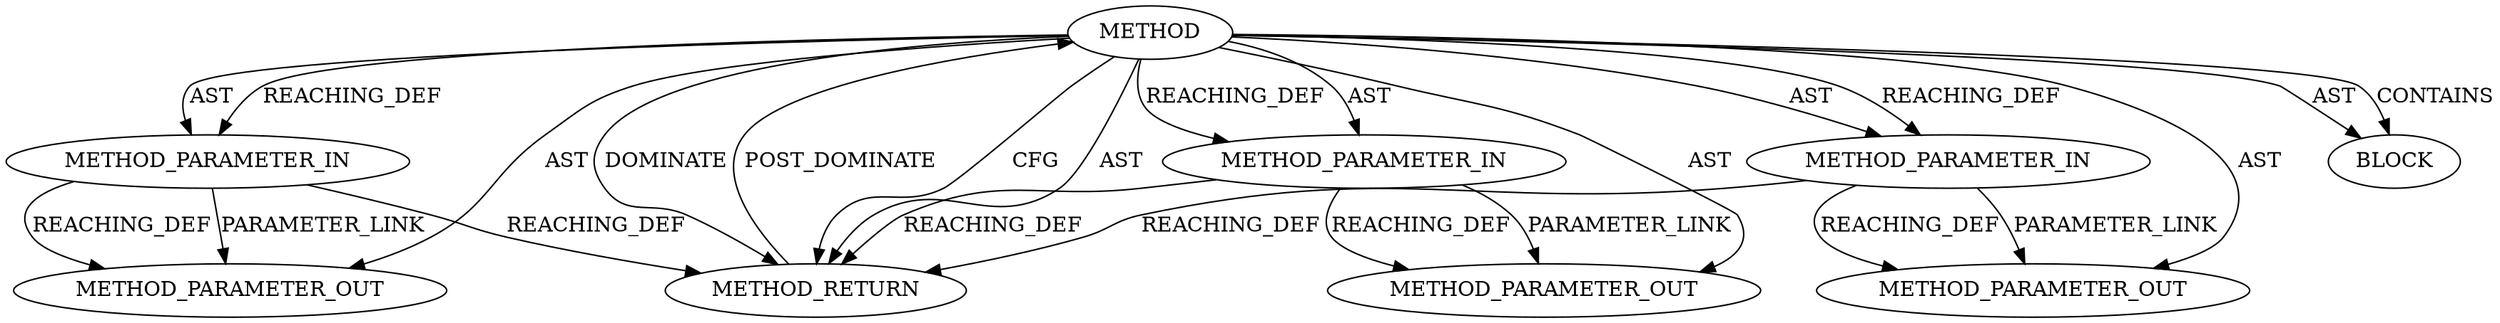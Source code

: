 digraph {
  22328 [label=METHOD_PARAMETER_OUT ORDER=3 CODE="p3" IS_VARIADIC=false TYPE_FULL_NAME="ANY" EVALUATION_STRATEGY="BY_VALUE" INDEX=3 NAME="p3"]
  20806 [label=BLOCK ORDER=1 ARGUMENT_INDEX=1 CODE="<empty>" TYPE_FULL_NAME="ANY"]
  22326 [label=METHOD_PARAMETER_OUT ORDER=1 CODE="p1" IS_VARIADIC=false TYPE_FULL_NAME="ANY" EVALUATION_STRATEGY="BY_VALUE" INDEX=1 NAME="p1"]
  20807 [label=METHOD_RETURN ORDER=2 CODE="RET" TYPE_FULL_NAME="ANY" EVALUATION_STRATEGY="BY_VALUE"]
  20803 [label=METHOD_PARAMETER_IN ORDER=1 CODE="p1" IS_VARIADIC=false TYPE_FULL_NAME="ANY" EVALUATION_STRATEGY="BY_VALUE" INDEX=1 NAME="p1"]
  22327 [label=METHOD_PARAMETER_OUT ORDER=2 CODE="p2" IS_VARIADIC=false TYPE_FULL_NAME="ANY" EVALUATION_STRATEGY="BY_VALUE" INDEX=2 NAME="p2"]
  20804 [label=METHOD_PARAMETER_IN ORDER=2 CODE="p2" IS_VARIADIC=false TYPE_FULL_NAME="ANY" EVALUATION_STRATEGY="BY_VALUE" INDEX=2 NAME="p2"]
  20802 [label=METHOD AST_PARENT_TYPE="NAMESPACE_BLOCK" AST_PARENT_FULL_NAME="<global>" ORDER=0 CODE="<empty>" FULL_NAME="sk_msg_free_partial" IS_EXTERNAL=true FILENAME="<empty>" SIGNATURE="" NAME="sk_msg_free_partial"]
  20805 [label=METHOD_PARAMETER_IN ORDER=3 CODE="p3" IS_VARIADIC=false TYPE_FULL_NAME="ANY" EVALUATION_STRATEGY="BY_VALUE" INDEX=3 NAME="p3"]
  20802 -> 20803 [label=AST ]
  20802 -> 20805 [label=REACHING_DEF VARIABLE=""]
  20802 -> 20804 [label=AST ]
  20802 -> 20806 [label=AST ]
  20804 -> 22327 [label=REACHING_DEF VARIABLE="p2"]
  20802 -> 22326 [label=AST ]
  20802 -> 20807 [label=CFG ]
  20803 -> 22326 [label=REACHING_DEF VARIABLE="p1"]
  20802 -> 20805 [label=AST ]
  20805 -> 22328 [label=PARAMETER_LINK ]
  20802 -> 20803 [label=REACHING_DEF VARIABLE=""]
  20802 -> 20807 [label=AST ]
  20802 -> 22328 [label=AST ]
  20804 -> 22327 [label=PARAMETER_LINK ]
  20807 -> 20802 [label=POST_DOMINATE ]
  20802 -> 20806 [label=CONTAINS ]
  20803 -> 22326 [label=PARAMETER_LINK ]
  20803 -> 20807 [label=REACHING_DEF VARIABLE="p1"]
  20802 -> 20804 [label=REACHING_DEF VARIABLE=""]
  20804 -> 20807 [label=REACHING_DEF VARIABLE="p2"]
  20802 -> 20807 [label=DOMINATE ]
  20802 -> 22327 [label=AST ]
  20805 -> 20807 [label=REACHING_DEF VARIABLE="p3"]
  20805 -> 22328 [label=REACHING_DEF VARIABLE="p3"]
}
